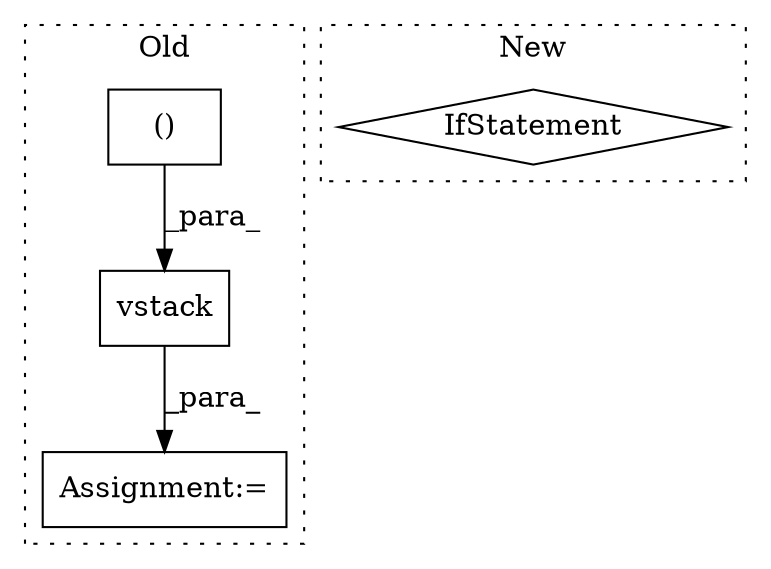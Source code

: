 digraph G {
subgraph cluster0 {
1 [label="vstack" a="32" s="5510,5548" l="16,2" shape="box"];
3 [label="Assignment:=" a="7" s="5503" l="1" shape="box"];
4 [label="()" a="106" s="5526" l="22" shape="box"];
label = "Old";
style="dotted";
}
subgraph cluster1 {
2 [label="IfStatement" a="25" s="5955" l="36" shape="diamond"];
label = "New";
style="dotted";
}
1 -> 3 [label="_para_"];
4 -> 1 [label="_para_"];
}